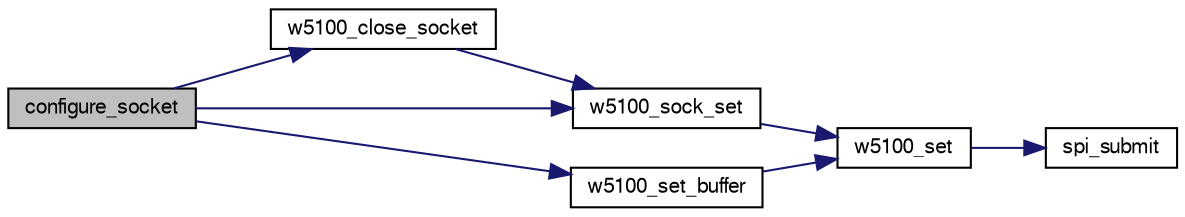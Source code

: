 digraph "configure_socket"
{
  edge [fontname="FreeSans",fontsize="10",labelfontname="FreeSans",labelfontsize="10"];
  node [fontname="FreeSans",fontsize="10",shape=record];
  rankdir="LR";
  Node1 [label="configure_socket",height=0.2,width=0.4,color="black", fillcolor="grey75", style="filled", fontcolor="black"];
  Node1 -> Node2 [color="midnightblue",fontsize="10",style="solid",fontname="FreeSans"];
  Node2 [label="w5100_close_socket",height=0.2,width=0.4,color="black", fillcolor="white", style="filled",URL="$w5100_8c.html#abade1f8840f1a6de842036d8868706a8"];
  Node2 -> Node3 [color="midnightblue",fontsize="10",style="solid",fontname="FreeSans"];
  Node3 [label="w5100_sock_set",height=0.2,width=0.4,color="black", fillcolor="white", style="filled",URL="$w5100_8c.html#add4fef731325e39e35816a0372d6e9c6"];
  Node3 -> Node4 [color="midnightblue",fontsize="10",style="solid",fontname="FreeSans"];
  Node4 [label="w5100_set",height=0.2,width=0.4,color="black", fillcolor="white", style="filled",URL="$w5100_8c.html#acf688d7d46d5a20eb893df94ba4b2f5c"];
  Node4 -> Node5 [color="midnightblue",fontsize="10",style="solid",fontname="FreeSans"];
  Node5 [label="spi_submit",height=0.2,width=0.4,color="black", fillcolor="white", style="filled",URL="$group__spi.html#ga5d383931766cb373ebad0b8bc26d439d",tooltip="Submit SPI transaction. "];
  Node1 -> Node6 [color="midnightblue",fontsize="10",style="solid",fontname="FreeSans"];
  Node6 [label="w5100_set_buffer",height=0.2,width=0.4,color="black", fillcolor="white", style="filled",URL="$w5100_8c.html#a0e5e1246b804cc518d06492f384ae50d"];
  Node6 -> Node4 [color="midnightblue",fontsize="10",style="solid",fontname="FreeSans"];
  Node1 -> Node3 [color="midnightblue",fontsize="10",style="solid",fontname="FreeSans"];
}
